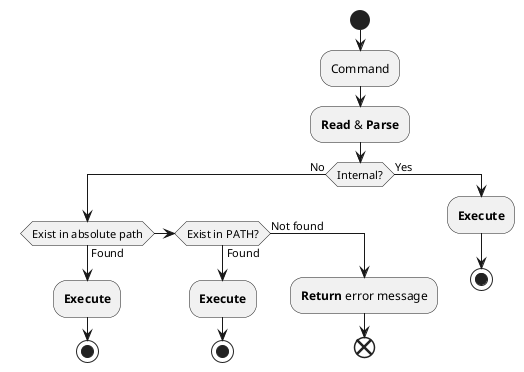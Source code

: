 @startuml usecase_main
start
:Command;
:**Read** & **Parse**;
if (Internal?) then (No)
    if (Exist in absolute path) then (Found)
        :**Execute**;
        stop
    elseif (Exist in PATH?) then (Found)
        :**Execute**;
        stop
    else (Not found)
        :**Return** error message;
        end
    endif
else (Yes)
    :**Execute**;
    stop
endif
@enduml
